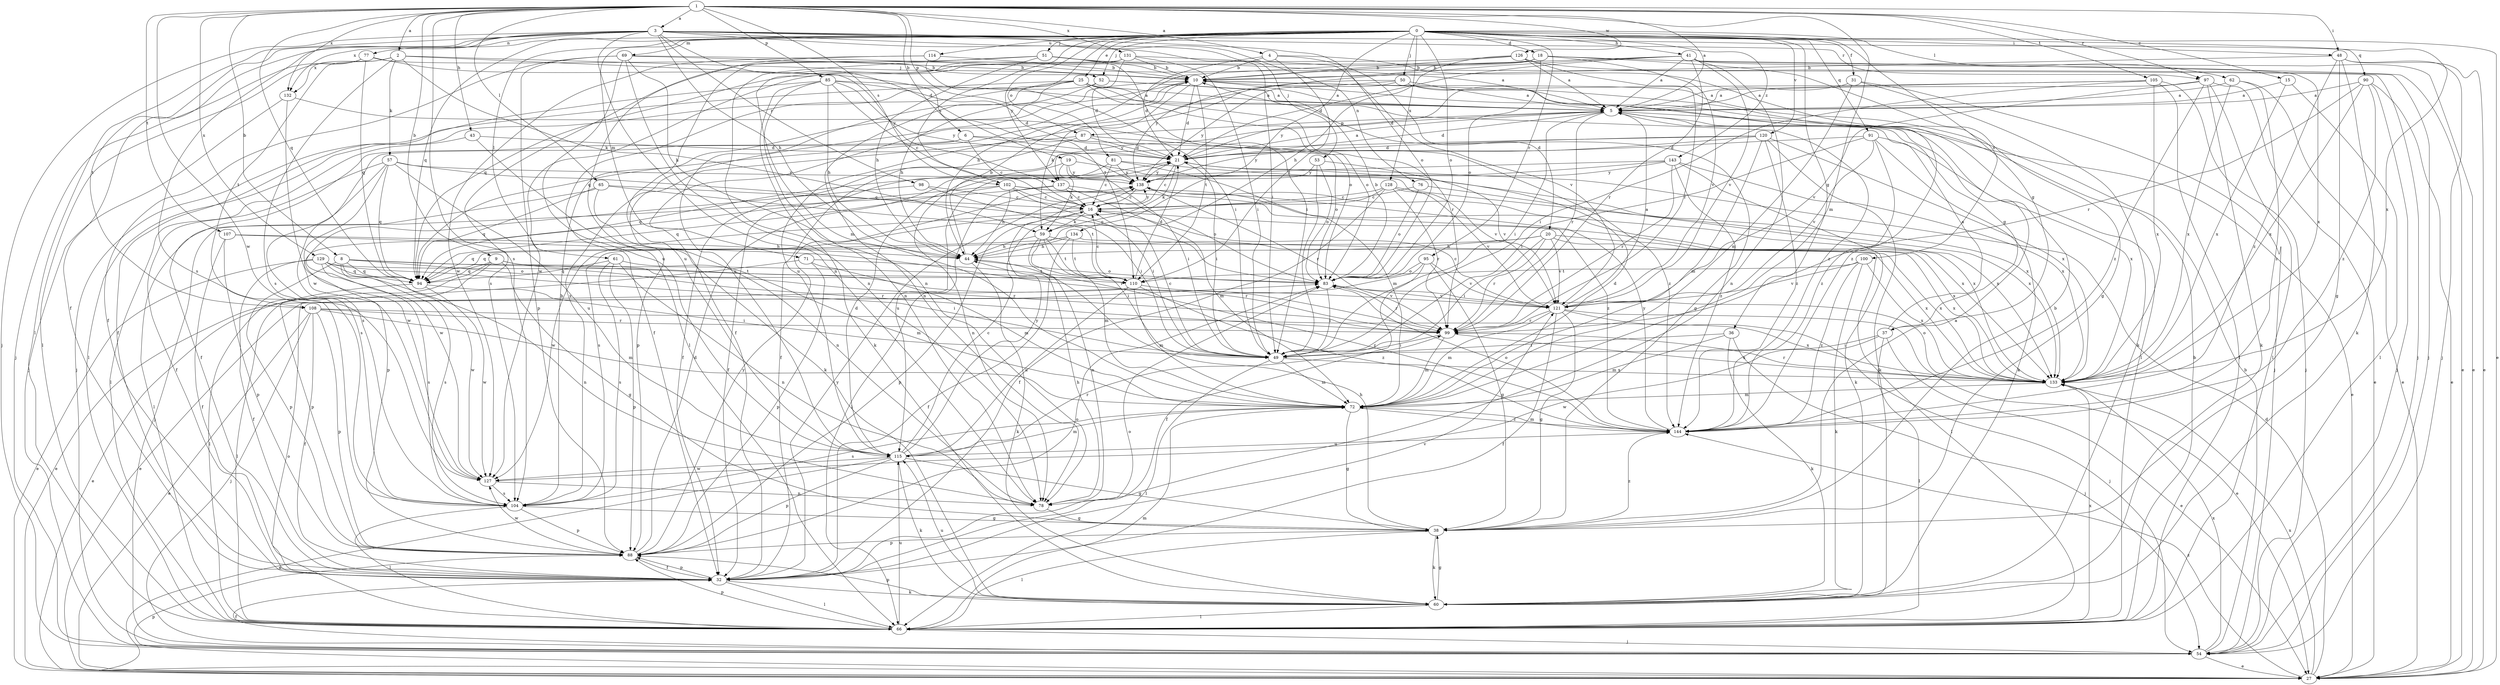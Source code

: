 strict digraph  {
0;
1;
2;
3;
4;
5;
6;
8;
9;
10;
15;
16;
18;
19;
20;
21;
25;
27;
31;
32;
36;
37;
38;
41;
43;
44;
48;
49;
50;
51;
52;
53;
54;
57;
59;
60;
61;
62;
65;
66;
69;
71;
72;
76;
77;
78;
81;
83;
85;
87;
88;
90;
91;
94;
95;
97;
98;
99;
100;
102;
104;
105;
107;
108;
110;
114;
115;
120;
121;
126;
127;
128;
129;
131;
132;
133;
134;
137;
138;
143;
144;
0 -> 18  [label=d];
0 -> 25  [label=e];
0 -> 27  [label=e];
0 -> 31  [label=f];
0 -> 32  [label=f];
0 -> 36  [label=g];
0 -> 41  [label=h];
0 -> 48  [label=i];
0 -> 50  [label=j];
0 -> 51  [label=j];
0 -> 52  [label=j];
0 -> 61  [label=l];
0 -> 62  [label=l];
0 -> 69  [label=m];
0 -> 71  [label=m];
0 -> 81  [label=o];
0 -> 83  [label=o];
0 -> 90  [label=q];
0 -> 91  [label=q];
0 -> 94  [label=q];
0 -> 95  [label=r];
0 -> 100  [label=s];
0 -> 102  [label=s];
0 -> 114  [label=u];
0 -> 120  [label=v];
0 -> 128  [label=x];
0 -> 134  [label=y];
0 -> 137  [label=y];
0 -> 143  [label=z];
1 -> 2  [label=a];
1 -> 3  [label=a];
1 -> 4  [label=a];
1 -> 5  [label=a];
1 -> 6  [label=b];
1 -> 8  [label=b];
1 -> 9  [label=b];
1 -> 15  [label=c];
1 -> 43  [label=h];
1 -> 48  [label=i];
1 -> 65  [label=l];
1 -> 72  [label=m];
1 -> 85  [label=p];
1 -> 87  [label=p];
1 -> 94  [label=q];
1 -> 97  [label=r];
1 -> 102  [label=s];
1 -> 104  [label=s];
1 -> 105  [label=t];
1 -> 107  [label=t];
1 -> 126  [label=w];
1 -> 127  [label=w];
1 -> 129  [label=x];
1 -> 131  [label=x];
1 -> 132  [label=x];
2 -> 52  [label=j];
2 -> 57  [label=k];
2 -> 59  [label=k];
2 -> 104  [label=s];
2 -> 108  [label=t];
2 -> 132  [label=x];
2 -> 137  [label=y];
3 -> 19  [label=d];
3 -> 44  [label=h];
3 -> 49  [label=i];
3 -> 53  [label=j];
3 -> 54  [label=j];
3 -> 66  [label=l];
3 -> 76  [label=n];
3 -> 77  [label=n];
3 -> 78  [label=n];
3 -> 83  [label=o];
3 -> 97  [label=r];
3 -> 98  [label=r];
3 -> 104  [label=s];
3 -> 108  [label=t];
3 -> 132  [label=x];
3 -> 133  [label=x];
4 -> 10  [label=b];
4 -> 20  [label=d];
4 -> 21  [label=d];
4 -> 37  [label=g];
4 -> 110  [label=t];
5 -> 21  [label=d];
5 -> 27  [label=e];
5 -> 37  [label=g];
5 -> 49  [label=i];
5 -> 87  [label=p];
5 -> 99  [label=r];
5 -> 137  [label=y];
6 -> 16  [label=c];
6 -> 21  [label=d];
6 -> 32  [label=f];
6 -> 104  [label=s];
6 -> 144  [label=z];
8 -> 83  [label=o];
8 -> 88  [label=p];
8 -> 94  [label=q];
8 -> 99  [label=r];
8 -> 104  [label=s];
8 -> 127  [label=w];
8 -> 144  [label=z];
9 -> 27  [label=e];
9 -> 38  [label=g];
9 -> 88  [label=p];
9 -> 94  [label=q];
9 -> 99  [label=r];
9 -> 110  [label=t];
10 -> 5  [label=a];
10 -> 21  [label=d];
10 -> 32  [label=f];
10 -> 59  [label=k];
10 -> 104  [label=s];
10 -> 110  [label=t];
15 -> 5  [label=a];
15 -> 66  [label=l];
15 -> 133  [label=x];
16 -> 59  [label=k];
16 -> 88  [label=p];
16 -> 127  [label=w];
16 -> 133  [label=x];
16 -> 138  [label=y];
18 -> 10  [label=b];
18 -> 27  [label=e];
18 -> 38  [label=g];
18 -> 44  [label=h];
18 -> 83  [label=o];
18 -> 121  [label=v];
18 -> 127  [label=w];
19 -> 49  [label=i];
19 -> 59  [label=k];
19 -> 78  [label=n];
19 -> 121  [label=v];
19 -> 138  [label=y];
20 -> 44  [label=h];
20 -> 49  [label=i];
20 -> 66  [label=l];
20 -> 94  [label=q];
20 -> 99  [label=r];
20 -> 121  [label=v];
20 -> 133  [label=x];
21 -> 5  [label=a];
21 -> 16  [label=c];
21 -> 49  [label=i];
21 -> 59  [label=k];
21 -> 138  [label=y];
25 -> 5  [label=a];
25 -> 32  [label=f];
25 -> 38  [label=g];
25 -> 54  [label=j];
25 -> 78  [label=n];
25 -> 83  [label=o];
25 -> 99  [label=r];
25 -> 115  [label=u];
27 -> 21  [label=d];
27 -> 88  [label=p];
27 -> 133  [label=x];
27 -> 144  [label=z];
31 -> 5  [label=a];
31 -> 54  [label=j];
31 -> 60  [label=k];
31 -> 72  [label=m];
32 -> 60  [label=k];
32 -> 66  [label=l];
32 -> 83  [label=o];
32 -> 88  [label=p];
32 -> 121  [label=v];
32 -> 138  [label=y];
36 -> 49  [label=i];
36 -> 54  [label=j];
36 -> 60  [label=k];
36 -> 72  [label=m];
37 -> 5  [label=a];
37 -> 27  [label=e];
37 -> 49  [label=i];
37 -> 66  [label=l];
37 -> 127  [label=w];
38 -> 5  [label=a];
38 -> 10  [label=b];
38 -> 44  [label=h];
38 -> 60  [label=k];
38 -> 66  [label=l];
38 -> 88  [label=p];
38 -> 144  [label=z];
41 -> 5  [label=a];
41 -> 10  [label=b];
41 -> 21  [label=d];
41 -> 27  [label=e];
41 -> 78  [label=n];
41 -> 99  [label=r];
41 -> 121  [label=v];
41 -> 133  [label=x];
41 -> 138  [label=y];
43 -> 21  [label=d];
43 -> 60  [label=k];
43 -> 66  [label=l];
44 -> 10  [label=b];
44 -> 60  [label=k];
44 -> 83  [label=o];
48 -> 10  [label=b];
48 -> 27  [label=e];
48 -> 38  [label=g];
48 -> 54  [label=j];
48 -> 60  [label=k];
48 -> 144  [label=z];
49 -> 16  [label=c];
49 -> 66  [label=l];
49 -> 72  [label=m];
49 -> 133  [label=x];
50 -> 5  [label=a];
50 -> 66  [label=l];
50 -> 94  [label=q];
50 -> 115  [label=u];
50 -> 138  [label=y];
50 -> 144  [label=z];
51 -> 10  [label=b];
51 -> 44  [label=h];
51 -> 49  [label=i];
51 -> 54  [label=j];
51 -> 78  [label=n];
51 -> 104  [label=s];
52 -> 5  [label=a];
52 -> 44  [label=h];
52 -> 66  [label=l];
52 -> 144  [label=z];
53 -> 49  [label=i];
53 -> 83  [label=o];
53 -> 121  [label=v];
53 -> 138  [label=y];
54 -> 10  [label=b];
54 -> 27  [label=e];
54 -> 32  [label=f];
54 -> 133  [label=x];
57 -> 32  [label=f];
57 -> 83  [label=o];
57 -> 94  [label=q];
57 -> 104  [label=s];
57 -> 115  [label=u];
57 -> 127  [label=w];
57 -> 138  [label=y];
59 -> 44  [label=h];
59 -> 49  [label=i];
59 -> 72  [label=m];
59 -> 78  [label=n];
59 -> 110  [label=t];
59 -> 133  [label=x];
60 -> 38  [label=g];
60 -> 66  [label=l];
60 -> 88  [label=p];
60 -> 115  [label=u];
61 -> 72  [label=m];
61 -> 78  [label=n];
61 -> 88  [label=p];
61 -> 94  [label=q];
61 -> 104  [label=s];
62 -> 5  [label=a];
62 -> 27  [label=e];
62 -> 133  [label=x];
62 -> 144  [label=z];
65 -> 16  [label=c];
65 -> 66  [label=l];
65 -> 78  [label=n];
65 -> 94  [label=q];
65 -> 110  [label=t];
66 -> 10  [label=b];
66 -> 54  [label=j];
66 -> 72  [label=m];
66 -> 83  [label=o];
66 -> 88  [label=p];
66 -> 115  [label=u];
66 -> 133  [label=x];
69 -> 5  [label=a];
69 -> 10  [label=b];
69 -> 32  [label=f];
69 -> 44  [label=h];
69 -> 78  [label=n];
69 -> 88  [label=p];
69 -> 115  [label=u];
71 -> 66  [label=l];
71 -> 72  [label=m];
71 -> 88  [label=p];
71 -> 110  [label=t];
72 -> 21  [label=d];
72 -> 38  [label=g];
72 -> 104  [label=s];
72 -> 144  [label=z];
76 -> 16  [label=c];
76 -> 83  [label=o];
76 -> 133  [label=x];
77 -> 10  [label=b];
77 -> 54  [label=j];
77 -> 66  [label=l];
77 -> 94  [label=q];
77 -> 110  [label=t];
78 -> 38  [label=g];
78 -> 44  [label=h];
81 -> 16  [label=c];
81 -> 32  [label=f];
81 -> 72  [label=m];
81 -> 133  [label=x];
81 -> 138  [label=y];
83 -> 10  [label=b];
83 -> 49  [label=i];
83 -> 99  [label=r];
83 -> 121  [label=v];
85 -> 5  [label=a];
85 -> 16  [label=c];
85 -> 21  [label=d];
85 -> 32  [label=f];
85 -> 44  [label=h];
85 -> 60  [label=k];
85 -> 78  [label=n];
85 -> 138  [label=y];
87 -> 21  [label=d];
87 -> 32  [label=f];
87 -> 83  [label=o];
87 -> 88  [label=p];
88 -> 21  [label=d];
88 -> 32  [label=f];
88 -> 83  [label=o];
88 -> 127  [label=w];
88 -> 138  [label=y];
90 -> 5  [label=a];
90 -> 27  [label=e];
90 -> 54  [label=j];
90 -> 99  [label=r];
90 -> 133  [label=x];
90 -> 144  [label=z];
91 -> 21  [label=d];
91 -> 49  [label=i];
91 -> 60  [label=k];
91 -> 121  [label=v];
91 -> 133  [label=x];
91 -> 144  [label=z];
94 -> 27  [label=e];
94 -> 49  [label=i];
94 -> 127  [label=w];
95 -> 27  [label=e];
95 -> 32  [label=f];
95 -> 38  [label=g];
95 -> 83  [label=o];
95 -> 121  [label=v];
97 -> 5  [label=a];
97 -> 27  [label=e];
97 -> 60  [label=k];
97 -> 66  [label=l];
97 -> 121  [label=v];
97 -> 144  [label=z];
98 -> 16  [label=c];
98 -> 49  [label=i];
98 -> 127  [label=w];
99 -> 49  [label=i];
99 -> 72  [label=m];
99 -> 133  [label=x];
100 -> 60  [label=k];
100 -> 110  [label=t];
100 -> 121  [label=v];
100 -> 133  [label=x];
100 -> 144  [label=z];
102 -> 16  [label=c];
102 -> 44  [label=h];
102 -> 49  [label=i];
102 -> 88  [label=p];
102 -> 94  [label=q];
102 -> 133  [label=x];
102 -> 144  [label=z];
104 -> 10  [label=b];
104 -> 38  [label=g];
104 -> 66  [label=l];
104 -> 88  [label=p];
105 -> 5  [label=a];
105 -> 21  [label=d];
105 -> 49  [label=i];
105 -> 54  [label=j];
105 -> 66  [label=l];
105 -> 133  [label=x];
107 -> 32  [label=f];
107 -> 44  [label=h];
107 -> 88  [label=p];
107 -> 99  [label=r];
108 -> 27  [label=e];
108 -> 32  [label=f];
108 -> 54  [label=j];
108 -> 72  [label=m];
108 -> 88  [label=p];
108 -> 99  [label=r];
108 -> 133  [label=x];
110 -> 16  [label=c];
110 -> 21  [label=d];
110 -> 66  [label=l];
110 -> 72  [label=m];
110 -> 115  [label=u];
110 -> 121  [label=v];
110 -> 144  [label=z];
114 -> 10  [label=b];
114 -> 49  [label=i];
114 -> 66  [label=l];
114 -> 127  [label=w];
115 -> 16  [label=c];
115 -> 21  [label=d];
115 -> 27  [label=e];
115 -> 38  [label=g];
115 -> 60  [label=k];
115 -> 72  [label=m];
115 -> 88  [label=p];
115 -> 99  [label=r];
115 -> 127  [label=w];
115 -> 138  [label=y];
120 -> 21  [label=d];
120 -> 32  [label=f];
120 -> 60  [label=k];
120 -> 72  [label=m];
120 -> 133  [label=x];
120 -> 138  [label=y];
120 -> 144  [label=z];
121 -> 5  [label=a];
121 -> 16  [label=c];
121 -> 27  [label=e];
121 -> 32  [label=f];
121 -> 38  [label=g];
121 -> 54  [label=j];
121 -> 72  [label=m];
121 -> 99  [label=r];
126 -> 5  [label=a];
126 -> 10  [label=b];
126 -> 44  [label=h];
126 -> 54  [label=j];
126 -> 94  [label=q];
126 -> 99  [label=r];
127 -> 78  [label=n];
127 -> 104  [label=s];
128 -> 16  [label=c];
128 -> 32  [label=f];
128 -> 99  [label=r];
128 -> 104  [label=s];
128 -> 121  [label=v];
128 -> 133  [label=x];
129 -> 27  [label=e];
129 -> 32  [label=f];
129 -> 49  [label=i];
129 -> 78  [label=n];
129 -> 94  [label=q];
129 -> 99  [label=r];
129 -> 104  [label=s];
131 -> 10  [label=b];
131 -> 21  [label=d];
131 -> 49  [label=i];
131 -> 72  [label=m];
131 -> 115  [label=u];
131 -> 121  [label=v];
132 -> 54  [label=j];
132 -> 83  [label=o];
132 -> 127  [label=w];
133 -> 72  [label=m];
133 -> 83  [label=o];
133 -> 99  [label=r];
134 -> 32  [label=f];
134 -> 44  [label=h];
134 -> 94  [label=q];
134 -> 110  [label=t];
134 -> 133  [label=x];
137 -> 16  [label=c];
137 -> 54  [label=j];
137 -> 66  [label=l];
137 -> 72  [label=m];
137 -> 83  [label=o];
138 -> 16  [label=c];
138 -> 99  [label=r];
138 -> 133  [label=x];
143 -> 60  [label=k];
143 -> 94  [label=q];
143 -> 99  [label=r];
143 -> 115  [label=u];
143 -> 133  [label=x];
143 -> 138  [label=y];
143 -> 144  [label=z];
144 -> 72  [label=m];
144 -> 83  [label=o];
144 -> 115  [label=u];
144 -> 138  [label=y];
}
